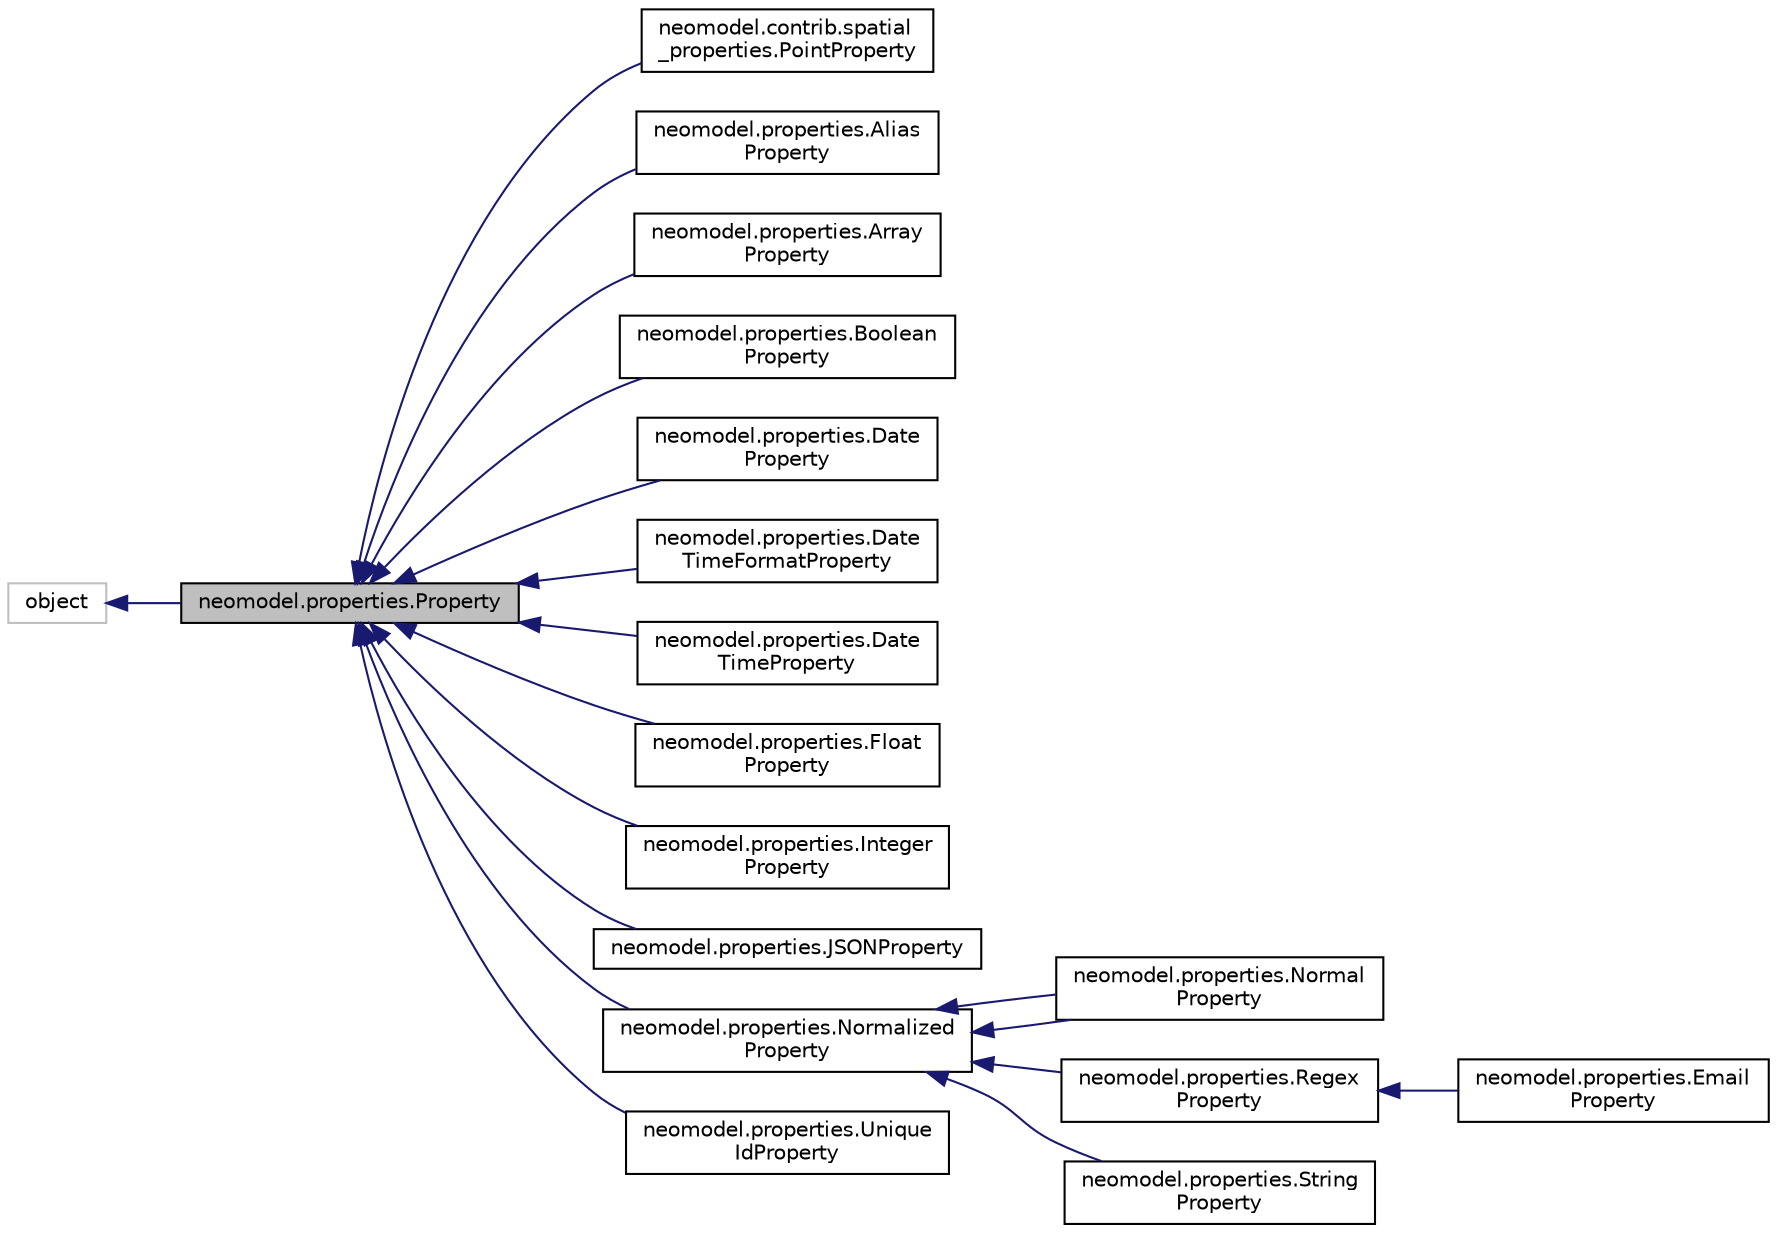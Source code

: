 digraph "neomodel.properties.Property"
{
 // LATEX_PDF_SIZE
  edge [fontname="Helvetica",fontsize="10",labelfontname="Helvetica",labelfontsize="10"];
  node [fontname="Helvetica",fontsize="10",shape=record];
  rankdir="LR";
  Node1 [label="neomodel.properties.Property",height=0.2,width=0.4,color="black", fillcolor="grey75", style="filled", fontcolor="black",tooltip=" "];
  Node2 -> Node1 [dir="back",color="midnightblue",fontsize="10",style="solid"];
  Node2 [label="object",height=0.2,width=0.4,color="grey75", fillcolor="white", style="filled",tooltip=" "];
  Node1 -> Node3 [dir="back",color="midnightblue",fontsize="10",style="solid"];
  Node3 [label="neomodel.contrib.spatial\l_properties.PointProperty",height=0.2,width=0.4,color="black", fillcolor="white", style="filled",URL="$classneomodel_1_1contrib_1_1spatial__properties_1_1_point_property.html",tooltip=" "];
  Node1 -> Node4 [dir="back",color="midnightblue",fontsize="10",style="solid"];
  Node4 [label="neomodel.properties.Alias\lProperty",height=0.2,width=0.4,color="black", fillcolor="white", style="filled",URL="$classneomodel_1_1properties_1_1_alias_property.html",tooltip=" "];
  Node1 -> Node5 [dir="back",color="midnightblue",fontsize="10",style="solid"];
  Node5 [label="neomodel.properties.Array\lProperty",height=0.2,width=0.4,color="black", fillcolor="white", style="filled",URL="$classneomodel_1_1properties_1_1_array_property.html",tooltip=" "];
  Node1 -> Node6 [dir="back",color="midnightblue",fontsize="10",style="solid"];
  Node6 [label="neomodel.properties.Boolean\lProperty",height=0.2,width=0.4,color="black", fillcolor="white", style="filled",URL="$classneomodel_1_1properties_1_1_boolean_property.html",tooltip=" "];
  Node1 -> Node7 [dir="back",color="midnightblue",fontsize="10",style="solid"];
  Node7 [label="neomodel.properties.Date\lProperty",height=0.2,width=0.4,color="black", fillcolor="white", style="filled",URL="$classneomodel_1_1properties_1_1_date_property.html",tooltip=" "];
  Node1 -> Node8 [dir="back",color="midnightblue",fontsize="10",style="solid"];
  Node8 [label="neomodel.properties.Date\lTimeFormatProperty",height=0.2,width=0.4,color="black", fillcolor="white", style="filled",URL="$classneomodel_1_1properties_1_1_date_time_format_property.html",tooltip=" "];
  Node1 -> Node9 [dir="back",color="midnightblue",fontsize="10",style="solid"];
  Node9 [label="neomodel.properties.Date\lTimeProperty",height=0.2,width=0.4,color="black", fillcolor="white", style="filled",URL="$classneomodel_1_1properties_1_1_date_time_property.html",tooltip=" "];
  Node1 -> Node10 [dir="back",color="midnightblue",fontsize="10",style="solid"];
  Node10 [label="neomodel.properties.Float\lProperty",height=0.2,width=0.4,color="black", fillcolor="white", style="filled",URL="$classneomodel_1_1properties_1_1_float_property.html",tooltip=" "];
  Node1 -> Node11 [dir="back",color="midnightblue",fontsize="10",style="solid"];
  Node11 [label="neomodel.properties.Integer\lProperty",height=0.2,width=0.4,color="black", fillcolor="white", style="filled",URL="$classneomodel_1_1properties_1_1_integer_property.html",tooltip=" "];
  Node1 -> Node12 [dir="back",color="midnightblue",fontsize="10",style="solid"];
  Node12 [label="neomodel.properties.JSONProperty",height=0.2,width=0.4,color="black", fillcolor="white", style="filled",URL="$classneomodel_1_1properties_1_1_j_s_o_n_property.html",tooltip=" "];
  Node1 -> Node13 [dir="back",color="midnightblue",fontsize="10",style="solid"];
  Node13 [label="neomodel.properties.Normalized\lProperty",height=0.2,width=0.4,color="black", fillcolor="white", style="filled",URL="$classneomodel_1_1properties_1_1_normalized_property.html",tooltip=" "];
  Node13 -> Node14 [dir="back",color="midnightblue",fontsize="10",style="solid"];
  Node14 [label="neomodel.properties.Normal\lProperty",height=0.2,width=0.4,color="black", fillcolor="white", style="filled",URL="$classneomodel_1_1properties_1_1_normal_property.html",tooltip=" "];
  Node13 -> Node14 [dir="back",color="midnightblue",fontsize="10",style="solid"];
  Node13 -> Node15 [dir="back",color="midnightblue",fontsize="10",style="solid"];
  Node15 [label="neomodel.properties.Regex\lProperty",height=0.2,width=0.4,color="black", fillcolor="white", style="filled",URL="$classneomodel_1_1properties_1_1_regex_property.html",tooltip=" "];
  Node15 -> Node16 [dir="back",color="midnightblue",fontsize="10",style="solid"];
  Node16 [label="neomodel.properties.Email\lProperty",height=0.2,width=0.4,color="black", fillcolor="white", style="filled",URL="$classneomodel_1_1properties_1_1_email_property.html",tooltip=" "];
  Node13 -> Node17 [dir="back",color="midnightblue",fontsize="10",style="solid"];
  Node17 [label="neomodel.properties.String\lProperty",height=0.2,width=0.4,color="black", fillcolor="white", style="filled",URL="$classneomodel_1_1properties_1_1_string_property.html",tooltip=" "];
  Node1 -> Node18 [dir="back",color="midnightblue",fontsize="10",style="solid"];
  Node18 [label="neomodel.properties.Unique\lIdProperty",height=0.2,width=0.4,color="black", fillcolor="white", style="filled",URL="$classneomodel_1_1properties_1_1_unique_id_property.html",tooltip=" "];
}
